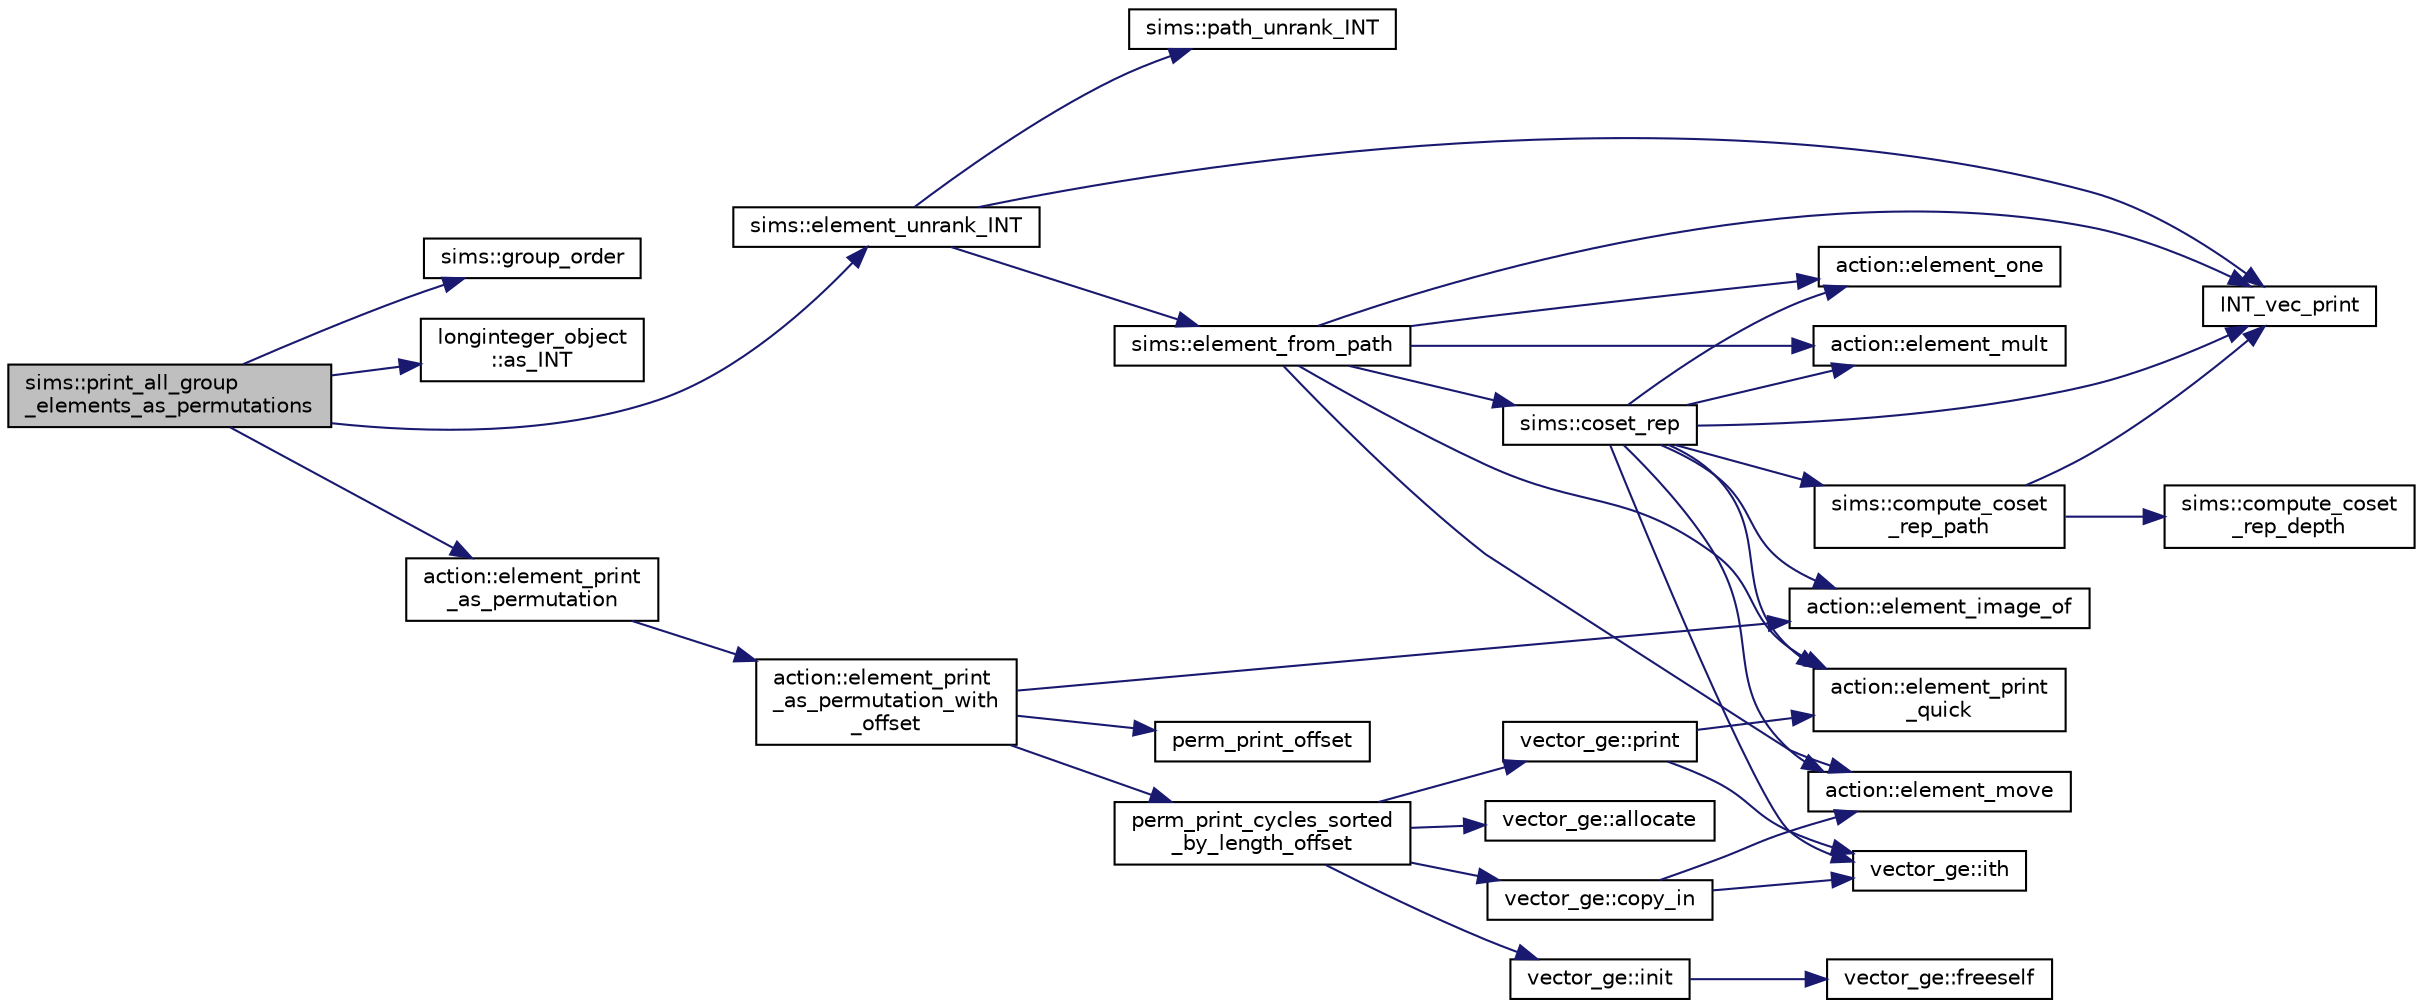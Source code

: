 digraph "sims::print_all_group_elements_as_permutations"
{
  edge [fontname="Helvetica",fontsize="10",labelfontname="Helvetica",labelfontsize="10"];
  node [fontname="Helvetica",fontsize="10",shape=record];
  rankdir="LR";
  Node8395 [label="sims::print_all_group\l_elements_as_permutations",height=0.2,width=0.4,color="black", fillcolor="grey75", style="filled", fontcolor="black"];
  Node8395 -> Node8396 [color="midnightblue",fontsize="10",style="solid",fontname="Helvetica"];
  Node8396 [label="sims::group_order",height=0.2,width=0.4,color="black", fillcolor="white", style="filled",URL="$d9/df3/classsims.html#aa442445175656570fa35febbe790efad"];
  Node8395 -> Node8397 [color="midnightblue",fontsize="10",style="solid",fontname="Helvetica"];
  Node8397 [label="longinteger_object\l::as_INT",height=0.2,width=0.4,color="black", fillcolor="white", style="filled",URL="$dd/d7e/classlonginteger__object.html#afb992d4679a6741acc63c8bcba27971e"];
  Node8395 -> Node8398 [color="midnightblue",fontsize="10",style="solid",fontname="Helvetica"];
  Node8398 [label="sims::element_unrank_INT",height=0.2,width=0.4,color="black", fillcolor="white", style="filled",URL="$d9/df3/classsims.html#a435d84bb7bf7292f14593b2a4344151f"];
  Node8398 -> Node8399 [color="midnightblue",fontsize="10",style="solid",fontname="Helvetica"];
  Node8399 [label="sims::path_unrank_INT",height=0.2,width=0.4,color="black", fillcolor="white", style="filled",URL="$d9/df3/classsims.html#a8ae2ffa971c2aac809d83c18e4e91926"];
  Node8398 -> Node8400 [color="midnightblue",fontsize="10",style="solid",fontname="Helvetica"];
  Node8400 [label="INT_vec_print",height=0.2,width=0.4,color="black", fillcolor="white", style="filled",URL="$df/dbf/sajeeb_8_c.html#a79a5901af0b47dd0d694109543c027fe"];
  Node8398 -> Node8401 [color="midnightblue",fontsize="10",style="solid",fontname="Helvetica"];
  Node8401 [label="sims::element_from_path",height=0.2,width=0.4,color="black", fillcolor="white", style="filled",URL="$d9/df3/classsims.html#a4a9bc25b1b8e61ba34d6d3d9f9fb8ab8"];
  Node8401 -> Node8400 [color="midnightblue",fontsize="10",style="solid",fontname="Helvetica"];
  Node8401 -> Node8402 [color="midnightblue",fontsize="10",style="solid",fontname="Helvetica"];
  Node8402 [label="action::element_one",height=0.2,width=0.4,color="black", fillcolor="white", style="filled",URL="$d2/d86/classaction.html#a780a105daf04d6d1fe7e2f63b3c88e3b"];
  Node8401 -> Node8403 [color="midnightblue",fontsize="10",style="solid",fontname="Helvetica"];
  Node8403 [label="sims::coset_rep",height=0.2,width=0.4,color="black", fillcolor="white", style="filled",URL="$d9/df3/classsims.html#a3d669dba4d005cd2399388f27f44cd04"];
  Node8403 -> Node8404 [color="midnightblue",fontsize="10",style="solid",fontname="Helvetica"];
  Node8404 [label="sims::compute_coset\l_rep_path",height=0.2,width=0.4,color="black", fillcolor="white", style="filled",URL="$d9/df3/classsims.html#a22a53a24eb86dcfe54cb3588776a4d96"];
  Node8404 -> Node8405 [color="midnightblue",fontsize="10",style="solid",fontname="Helvetica"];
  Node8405 [label="sims::compute_coset\l_rep_depth",height=0.2,width=0.4,color="black", fillcolor="white", style="filled",URL="$d9/df3/classsims.html#abfeb782bd253f1df5253486afb120f6f"];
  Node8404 -> Node8400 [color="midnightblue",fontsize="10",style="solid",fontname="Helvetica"];
  Node8403 -> Node8400 [color="midnightblue",fontsize="10",style="solid",fontname="Helvetica"];
  Node8403 -> Node8402 [color="midnightblue",fontsize="10",style="solid",fontname="Helvetica"];
  Node8403 -> Node8406 [color="midnightblue",fontsize="10",style="solid",fontname="Helvetica"];
  Node8406 [label="vector_ge::ith",height=0.2,width=0.4,color="black", fillcolor="white", style="filled",URL="$d4/d6e/classvector__ge.html#a1ff002e8b746a9beb119d57dcd4a15ff"];
  Node8403 -> Node8407 [color="midnightblue",fontsize="10",style="solid",fontname="Helvetica"];
  Node8407 [label="action::element_print\l_quick",height=0.2,width=0.4,color="black", fillcolor="white", style="filled",URL="$d2/d86/classaction.html#a4844680cf6750396f76494a28655265b"];
  Node8403 -> Node8408 [color="midnightblue",fontsize="10",style="solid",fontname="Helvetica"];
  Node8408 [label="action::element_mult",height=0.2,width=0.4,color="black", fillcolor="white", style="filled",URL="$d2/d86/classaction.html#ae9e36b2cae1f0f7bd7144097fa9a34b3"];
  Node8403 -> Node8409 [color="midnightblue",fontsize="10",style="solid",fontname="Helvetica"];
  Node8409 [label="action::element_move",height=0.2,width=0.4,color="black", fillcolor="white", style="filled",URL="$d2/d86/classaction.html#a550947491bbb534d3d7951f50198a874"];
  Node8403 -> Node8410 [color="midnightblue",fontsize="10",style="solid",fontname="Helvetica"];
  Node8410 [label="action::element_image_of",height=0.2,width=0.4,color="black", fillcolor="white", style="filled",URL="$d2/d86/classaction.html#ae09559d4537a048fc860f8a74a31393d"];
  Node8401 -> Node8407 [color="midnightblue",fontsize="10",style="solid",fontname="Helvetica"];
  Node8401 -> Node8408 [color="midnightblue",fontsize="10",style="solid",fontname="Helvetica"];
  Node8401 -> Node8409 [color="midnightblue",fontsize="10",style="solid",fontname="Helvetica"];
  Node8395 -> Node8411 [color="midnightblue",fontsize="10",style="solid",fontname="Helvetica"];
  Node8411 [label="action::element_print\l_as_permutation",height=0.2,width=0.4,color="black", fillcolor="white", style="filled",URL="$d2/d86/classaction.html#a2975618a8203187b688a67c947150bb8"];
  Node8411 -> Node8412 [color="midnightblue",fontsize="10",style="solid",fontname="Helvetica"];
  Node8412 [label="action::element_print\l_as_permutation_with\l_offset",height=0.2,width=0.4,color="black", fillcolor="white", style="filled",URL="$d2/d86/classaction.html#addd61d869434abaad431124a6d858396"];
  Node8412 -> Node8410 [color="midnightblue",fontsize="10",style="solid",fontname="Helvetica"];
  Node8412 -> Node8413 [color="midnightblue",fontsize="10",style="solid",fontname="Helvetica"];
  Node8413 [label="perm_print_offset",height=0.2,width=0.4,color="black", fillcolor="white", style="filled",URL="$d2/d7c/combinatorics_8_c.html#ab87deef2ba9e4d2ce386a19eeaffecf3"];
  Node8412 -> Node8414 [color="midnightblue",fontsize="10",style="solid",fontname="Helvetica"];
  Node8414 [label="perm_print_cycles_sorted\l_by_length_offset",height=0.2,width=0.4,color="black", fillcolor="white", style="filled",URL="$d5/d90/action__global_8_c.html#a9d1f2e34879c04dbc45d08984a8066e3"];
  Node8414 -> Node8415 [color="midnightblue",fontsize="10",style="solid",fontname="Helvetica"];
  Node8415 [label="vector_ge::init",height=0.2,width=0.4,color="black", fillcolor="white", style="filled",URL="$d4/d6e/classvector__ge.html#afe1d6befd1f1501e6be34afbaa9d30a8"];
  Node8415 -> Node8416 [color="midnightblue",fontsize="10",style="solid",fontname="Helvetica"];
  Node8416 [label="vector_ge::freeself",height=0.2,width=0.4,color="black", fillcolor="white", style="filled",URL="$d4/d6e/classvector__ge.html#aa002e4b715cc73a9b8b367d29700b452"];
  Node8414 -> Node8417 [color="midnightblue",fontsize="10",style="solid",fontname="Helvetica"];
  Node8417 [label="vector_ge::allocate",height=0.2,width=0.4,color="black", fillcolor="white", style="filled",URL="$d4/d6e/classvector__ge.html#a35b062a9201b30f0a87bf87702d243ae"];
  Node8414 -> Node8418 [color="midnightblue",fontsize="10",style="solid",fontname="Helvetica"];
  Node8418 [label="vector_ge::copy_in",height=0.2,width=0.4,color="black", fillcolor="white", style="filled",URL="$d4/d6e/classvector__ge.html#ad02ebf2d4e8bbf095685aea921999145"];
  Node8418 -> Node8406 [color="midnightblue",fontsize="10",style="solid",fontname="Helvetica"];
  Node8418 -> Node8409 [color="midnightblue",fontsize="10",style="solid",fontname="Helvetica"];
  Node8414 -> Node8419 [color="midnightblue",fontsize="10",style="solid",fontname="Helvetica"];
  Node8419 [label="vector_ge::print",height=0.2,width=0.4,color="black", fillcolor="white", style="filled",URL="$d4/d6e/classvector__ge.html#a0d260cce035c20b32d7989c50670aa8a"];
  Node8419 -> Node8407 [color="midnightblue",fontsize="10",style="solid",fontname="Helvetica"];
  Node8419 -> Node8406 [color="midnightblue",fontsize="10",style="solid",fontname="Helvetica"];
}
